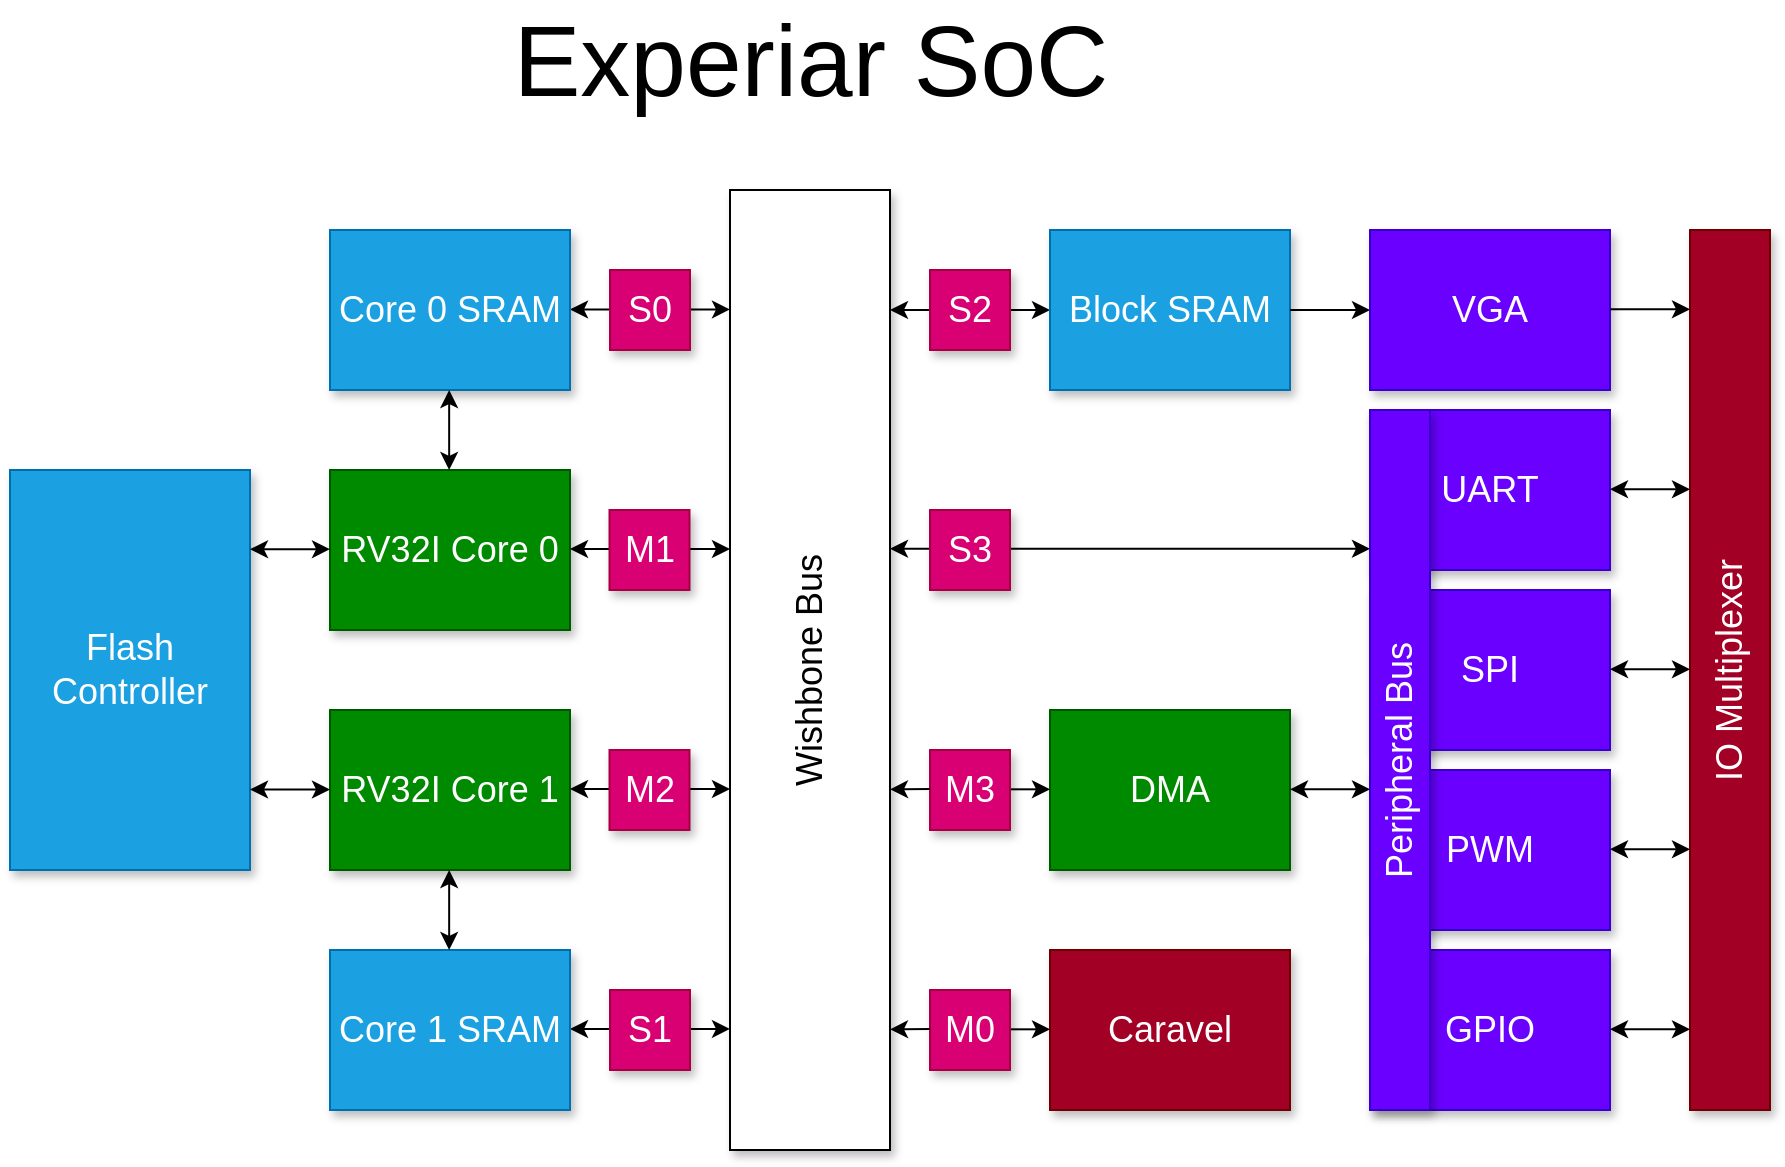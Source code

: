 <mxfile version="17.4.2" type="device" pages="4"><diagram name="Overview" id="90a13364-a465-7bf4-72fc-28e22215d7a0"><mxGraphModel dx="1102" dy="865" grid="1" gridSize="10" guides="1" tooltips="1" connect="1" arrows="1" fold="1" page="1" pageScale="1.5" pageWidth="1600" pageHeight="900" math="0" shadow="0"><root><mxCell id="0" style=";html=1;"/><mxCell id="1" style=";html=1;" parent="0"/><mxCell id="UZ_Ps5g1IbQc_ZWrnwA6-3" value="Wishbone Bus" style="whiteSpace=wrap;html=1;shadow=1;fontSize=18;horizontal=0;" parent="1" vertex="1"><mxGeometry x="600" y="220" width="80" height="480" as="geometry"/></mxCell><mxCell id="UZ_Ps5g1IbQc_ZWrnwA6-5" style="edgeStyle=elbowEdgeStyle;rounded=0;html=1;startArrow=classic;startFill=1;jettySize=auto;orthogonalLoop=1;fontSize=18;elbow=vertical;" parent="1" edge="1"><mxGeometry relative="1" as="geometry"><Array as="points"><mxPoint x="730" y="399.38"/></Array><mxPoint x="680" y="399.38" as="sourcePoint"/><mxPoint x="920" y="399.38" as="targetPoint"/></mxGeometry></mxCell><mxCell id="UZ_Ps5g1IbQc_ZWrnwA6-7" value="RV32I Core 1" style="whiteSpace=wrap;html=1;shadow=1;fontSize=18;fillColor=#008a00;fontColor=#ffffff;strokeColor=#005700;" parent="1" vertex="1"><mxGeometry x="400" y="480" width="120" height="80" as="geometry"/></mxCell><mxCell id="UZ_Ps5g1IbQc_ZWrnwA6-8" value="Caravel" style="whiteSpace=wrap;html=1;shadow=1;fontSize=18;fillColor=#a20025;fontColor=#ffffff;strokeColor=#6F0000;" parent="1" vertex="1"><mxGeometry x="760" y="600" width="120" height="80" as="geometry"/></mxCell><mxCell id="UZ_Ps5g1IbQc_ZWrnwA6-9" value="GPIO" style="whiteSpace=wrap;html=1;shadow=1;fontSize=18;fillColor=#6a00ff;fontColor=#ffffff;strokeColor=#3700CC;" parent="1" vertex="1"><mxGeometry x="920" y="600" width="120" height="80" as="geometry"/></mxCell><mxCell id="UZ_Ps5g1IbQc_ZWrnwA6-10" value="UART" style="whiteSpace=wrap;html=1;shadow=1;fontSize=18;fillColor=#6a00ff;fontColor=#ffffff;strokeColor=#3700CC;" parent="1" vertex="1"><mxGeometry x="920" y="330" width="120" height="80" as="geometry"/></mxCell><mxCell id="UZ_Ps5g1IbQc_ZWrnwA6-11" value="SPI" style="whiteSpace=wrap;html=1;shadow=1;fontSize=18;fillColor=#6a00ff;fontColor=#ffffff;strokeColor=#3700CC;" parent="1" vertex="1"><mxGeometry x="920" y="420" width="120" height="80" as="geometry"/></mxCell><mxCell id="UZ_Ps5g1IbQc_ZWrnwA6-12" value="PWM" style="whiteSpace=wrap;html=1;shadow=1;fontSize=18;fillColor=#6a00ff;fontColor=#ffffff;strokeColor=#3700CC;" parent="1" vertex="1"><mxGeometry x="920" y="510" width="120" height="80" as="geometry"/></mxCell><mxCell id="UZ_Ps5g1IbQc_ZWrnwA6-13" value="S3" style="whiteSpace=wrap;html=1;shadow=1;fontSize=18;fillColor=#d80073;fontColor=#ffffff;strokeColor=#A50040;" parent="1" vertex="1"><mxGeometry x="700" y="380" width="40" height="40" as="geometry"/></mxCell><mxCell id="UZ_Ps5g1IbQc_ZWrnwA6-20" value="RV32I Core 0" style="whiteSpace=wrap;html=1;shadow=1;fontSize=18;fillColor=#008a00;fontColor=#ffffff;strokeColor=#005700;" parent="1" vertex="1"><mxGeometry x="400" y="360" width="120" height="80" as="geometry"/></mxCell><mxCell id="UZ_Ps5g1IbQc_ZWrnwA6-24" style="edgeStyle=elbowEdgeStyle;rounded=0;html=1;startArrow=classic;startFill=1;jettySize=auto;orthogonalLoop=1;fontSize=18;elbow=vertical;" parent="1" edge="1"><mxGeometry relative="1" as="geometry"><Array as="points"><mxPoint x="730" y="280"/></Array><mxPoint x="680" y="280" as="sourcePoint"/><mxPoint x="760" y="280" as="targetPoint"/></mxGeometry></mxCell><mxCell id="UZ_Ps5g1IbQc_ZWrnwA6-25" style="edgeStyle=elbowEdgeStyle;rounded=0;html=1;startArrow=classic;startFill=1;jettySize=auto;orthogonalLoop=1;fontSize=18;elbow=vertical;" parent="1" edge="1"><mxGeometry relative="1" as="geometry"><Array as="points"><mxPoint x="570" y="639.49"/></Array><mxPoint x="520" y="639.49" as="sourcePoint"/><mxPoint x="600" y="639.49" as="targetPoint"/></mxGeometry></mxCell><mxCell id="UZ_Ps5g1IbQc_ZWrnwA6-27" style="edgeStyle=elbowEdgeStyle;rounded=0;html=1;startArrow=classic;startFill=1;jettySize=auto;orthogonalLoop=1;fontSize=18;elbow=vertical;" parent="1" edge="1"><mxGeometry relative="1" as="geometry"><Array as="points"><mxPoint x="570" y="519.5"/></Array><mxPoint x="520" y="519.5" as="sourcePoint"/><mxPoint x="600" y="519.5" as="targetPoint"/></mxGeometry></mxCell><mxCell id="UZ_Ps5g1IbQc_ZWrnwA6-17" value="M2" style="whiteSpace=wrap;html=1;shadow=1;fontSize=18;fillColor=#d80073;fontColor=#ffffff;strokeColor=#A50040;" parent="1" vertex="1"><mxGeometry x="539.75" y="500" width="40" height="40" as="geometry"/></mxCell><mxCell id="UZ_Ps5g1IbQc_ZWrnwA6-14" value="S2" style="whiteSpace=wrap;html=1;shadow=1;fontSize=18;fillColor=#d80073;fontColor=#ffffff;strokeColor=#A50040;" parent="1" vertex="1"><mxGeometry x="700" y="260" width="40" height="40" as="geometry"/></mxCell><mxCell id="UZ_Ps5g1IbQc_ZWrnwA6-15" value="S1" style="whiteSpace=wrap;html=1;shadow=1;fontSize=18;fillColor=#d80073;fontColor=#ffffff;strokeColor=#A50040;" parent="1" vertex="1"><mxGeometry x="540" y="620" width="40" height="40" as="geometry"/></mxCell><mxCell id="UZ_Ps5g1IbQc_ZWrnwA6-35" style="rounded=0;html=1;startArrow=classic;startFill=1;jettySize=auto;orthogonalLoop=1;fontSize=18;elbow=vertical;" parent="1" edge="1"><mxGeometry relative="1" as="geometry"><mxPoint x="520" y="279.74" as="sourcePoint"/><mxPoint x="600" y="279.74" as="targetPoint"/></mxGeometry></mxCell><mxCell id="UZ_Ps5g1IbQc_ZWrnwA6-36" value="S0" style="whiteSpace=wrap;html=1;shadow=1;fontSize=18;fillColor=#d80073;fontColor=#ffffff;strokeColor=#A50040;" parent="1" vertex="1"><mxGeometry x="540" y="260" width="40" height="40" as="geometry"/></mxCell><mxCell id="UZ_Ps5g1IbQc_ZWrnwA6-37" value="VGA" style="whiteSpace=wrap;html=1;shadow=1;fontSize=18;fillColor=#6a00ff;fontColor=#ffffff;strokeColor=#3700CC;" parent="1" vertex="1"><mxGeometry x="920" y="240" width="120" height="80" as="geometry"/></mxCell><mxCell id="UZ_Ps5g1IbQc_ZWrnwA6-40" value="&lt;font style=&quot;font-size: 50px&quot;&gt;Experiar SoC&lt;/font&gt;" style="text;html=1;align=center;verticalAlign=middle;resizable=0;points=[];autosize=1;strokeColor=none;fillColor=none;" parent="1" vertex="1"><mxGeometry x="485" y="140" width="310" height="30" as="geometry"/></mxCell><mxCell id="kM74UwxNNXxwJC0oGJvD-1" style="edgeStyle=elbowEdgeStyle;rounded=0;html=1;startArrow=none;startFill=1;jettySize=auto;orthogonalLoop=1;fontSize=18;elbow=vertical;" parent="1" source="UZ_Ps5g1IbQc_ZWrnwA6-18" edge="1"><mxGeometry relative="1" as="geometry"><Array as="points"><mxPoint x="730" y="639.66"/></Array><mxPoint x="680" y="639.66" as="sourcePoint"/><mxPoint x="760" y="639.66" as="targetPoint"/></mxGeometry></mxCell><mxCell id="UZ_Ps5g1IbQc_ZWrnwA6-18" value="M0" style="whiteSpace=wrap;html=1;shadow=1;fontSize=18;fillColor=#d80073;fontColor=#ffffff;strokeColor=#A50040;" parent="1" vertex="1"><mxGeometry x="700" y="620" width="40" height="40" as="geometry"/></mxCell><mxCell id="kM74UwxNNXxwJC0oGJvD-4" value="" style="edgeStyle=elbowEdgeStyle;rounded=0;html=1;startArrow=classic;startFill=1;jettySize=auto;orthogonalLoop=1;fontSize=18;elbow=vertical;endArrow=none;" parent="1" target="UZ_Ps5g1IbQc_ZWrnwA6-18" edge="1"><mxGeometry relative="1" as="geometry"><Array as="points"/><mxPoint x="680" y="639.66" as="sourcePoint"/><mxPoint x="760" y="639.66" as="targetPoint"/></mxGeometry></mxCell><mxCell id="wLEstRFWey0bqpimKgXL-4" value="Peripheral Bus" style="whiteSpace=wrap;html=1;shadow=1;fontSize=18;fillColor=#6a00ff;fontColor=#ffffff;strokeColor=#3700CC;horizontal=0;" parent="1" vertex="1"><mxGeometry x="920" y="330" width="30" height="350" as="geometry"/></mxCell><mxCell id="wLEstRFWey0bqpimKgXL-5" value="Block SRAM" style="whiteSpace=wrap;html=1;shadow=1;fontSize=18;fillColor=#1ba1e2;fontColor=#ffffff;strokeColor=#006EAF;" parent="1" vertex="1"><mxGeometry x="760" y="240" width="120" height="80" as="geometry"/></mxCell><mxCell id="wLEstRFWey0bqpimKgXL-6" value="Core 1 SRAM" style="whiteSpace=wrap;html=1;shadow=1;fontSize=18;fillColor=#1ba1e2;fontColor=#ffffff;strokeColor=#006EAF;" parent="1" vertex="1"><mxGeometry x="400" y="600" width="120" height="80" as="geometry"/></mxCell><mxCell id="wLEstRFWey0bqpimKgXL-7" value="Core 0 SRAM" style="whiteSpace=wrap;html=1;shadow=1;fontSize=18;fillColor=#1ba1e2;fontColor=#ffffff;strokeColor=#006EAF;" parent="1" vertex="1"><mxGeometry x="400" y="240" width="120" height="80" as="geometry"/></mxCell><mxCell id="wLEstRFWey0bqpimKgXL-8" style="rounded=0;html=1;startArrow=classic;startFill=1;jettySize=auto;orthogonalLoop=1;fontSize=18;elbow=vertical;endArrow=none;endFill=0;" parent="1" edge="1"><mxGeometry relative="1" as="geometry"><mxPoint x="920" y="280" as="sourcePoint"/><mxPoint x="880" y="280" as="targetPoint"/></mxGeometry></mxCell><mxCell id="wLEstRFWey0bqpimKgXL-9" value="DMA" style="whiteSpace=wrap;html=1;shadow=1;fontSize=18;fillColor=#008a00;fontColor=#ffffff;strokeColor=#005700;" parent="1" vertex="1"><mxGeometry x="760" y="480" width="120" height="80" as="geometry"/></mxCell><mxCell id="wLEstRFWey0bqpimKgXL-11" style="rounded=0;html=1;startArrow=classic;startFill=1;jettySize=auto;orthogonalLoop=1;fontSize=18;elbow=vertical;endArrow=classic;endFill=1;" parent="1" edge="1"><mxGeometry relative="1" as="geometry"><mxPoint x="920" y="519.66" as="sourcePoint"/><mxPoint x="880" y="519.66" as="targetPoint"/></mxGeometry></mxCell><mxCell id="wLEstRFWey0bqpimKgXL-12" style="edgeStyle=elbowEdgeStyle;rounded=0;html=1;startArrow=none;startFill=1;jettySize=auto;orthogonalLoop=1;fontSize=18;elbow=vertical;" parent="1" source="wLEstRFWey0bqpimKgXL-13" edge="1"><mxGeometry relative="1" as="geometry"><Array as="points"><mxPoint x="730" y="519.66"/></Array><mxPoint x="680" y="519.66" as="sourcePoint"/><mxPoint x="760" y="519.66" as="targetPoint"/></mxGeometry></mxCell><mxCell id="wLEstRFWey0bqpimKgXL-13" value="M3" style="whiteSpace=wrap;html=1;shadow=1;fontSize=18;fillColor=#d80073;fontColor=#ffffff;strokeColor=#A50040;" parent="1" vertex="1"><mxGeometry x="700" y="500" width="40" height="40" as="geometry"/></mxCell><mxCell id="wLEstRFWey0bqpimKgXL-14" value="" style="edgeStyle=elbowEdgeStyle;rounded=0;html=1;startArrow=classic;startFill=1;jettySize=auto;orthogonalLoop=1;fontSize=18;elbow=vertical;endArrow=none;" parent="1" target="wLEstRFWey0bqpimKgXL-13" edge="1"><mxGeometry relative="1" as="geometry"><Array as="points"/><mxPoint x="680" y="519.66" as="sourcePoint"/><mxPoint x="760" y="519.66" as="targetPoint"/></mxGeometry></mxCell><mxCell id="wLEstRFWey0bqpimKgXL-16" style="edgeStyle=elbowEdgeStyle;rounded=0;html=1;startArrow=classic;startFill=1;jettySize=auto;orthogonalLoop=1;fontSize=18;elbow=vertical;" parent="1" edge="1"><mxGeometry relative="1" as="geometry"><Array as="points"><mxPoint x="570" y="399.5"/></Array><mxPoint x="520" y="399.5" as="sourcePoint"/><mxPoint x="600" y="399.5" as="targetPoint"/></mxGeometry></mxCell><mxCell id="wLEstRFWey0bqpimKgXL-17" value="M1" style="whiteSpace=wrap;html=1;shadow=1;fontSize=18;fillColor=#d80073;fontColor=#ffffff;strokeColor=#A50040;" parent="1" vertex="1"><mxGeometry x="539.75" y="380" width="40" height="40" as="geometry"/></mxCell><mxCell id="wLEstRFWey0bqpimKgXL-18" style="rounded=0;html=1;startArrow=classic;startFill=1;jettySize=auto;orthogonalLoop=1;fontSize=18;elbow=vertical;" parent="1" edge="1"><mxGeometry relative="1" as="geometry"><mxPoint x="459.58" y="320" as="sourcePoint"/><mxPoint x="459.58" y="360" as="targetPoint"/></mxGeometry></mxCell><mxCell id="wLEstRFWey0bqpimKgXL-19" style="rounded=0;html=1;startArrow=classic;startFill=1;jettySize=auto;orthogonalLoop=1;fontSize=18;elbow=vertical;" parent="1" edge="1"><mxGeometry relative="1" as="geometry"><mxPoint x="459.58" y="560" as="sourcePoint"/><mxPoint x="459.58" y="600" as="targetPoint"/></mxGeometry></mxCell><mxCell id="wLEstRFWey0bqpimKgXL-21" value="IO Multiplexer" style="whiteSpace=wrap;html=1;shadow=1;fontSize=18;fillColor=#a20025;fontColor=#ffffff;strokeColor=#6F0000;horizontal=0;" parent="1" vertex="1"><mxGeometry x="1080" y="240" width="40" height="440" as="geometry"/></mxCell><mxCell id="wLEstRFWey0bqpimKgXL-22" style="rounded=0;html=1;startArrow=classic;startFill=1;jettySize=auto;orthogonalLoop=1;fontSize=18;elbow=vertical;endArrow=none;endFill=0;" parent="1" edge="1"><mxGeometry relative="1" as="geometry"><mxPoint x="1080.0" y="279.62" as="sourcePoint"/><mxPoint x="1040.0" y="279.62" as="targetPoint"/></mxGeometry></mxCell><mxCell id="wLEstRFWey0bqpimKgXL-23" style="rounded=0;html=1;startArrow=classic;startFill=1;jettySize=auto;orthogonalLoop=1;fontSize=18;elbow=vertical;" parent="1" edge="1"><mxGeometry relative="1" as="geometry"><mxPoint x="1080" y="369.62" as="sourcePoint"/><mxPoint x="1040" y="369.62" as="targetPoint"/></mxGeometry></mxCell><mxCell id="wLEstRFWey0bqpimKgXL-24" style="rounded=0;html=1;startArrow=classic;startFill=1;jettySize=auto;orthogonalLoop=1;fontSize=18;elbow=vertical;" parent="1" edge="1"><mxGeometry relative="1" as="geometry"><mxPoint x="1080" y="459.62" as="sourcePoint"/><mxPoint x="1040" y="459.62" as="targetPoint"/></mxGeometry></mxCell><mxCell id="wLEstRFWey0bqpimKgXL-25" style="rounded=0;html=1;startArrow=classic;startFill=1;jettySize=auto;orthogonalLoop=1;fontSize=18;elbow=vertical;endArrow=classic;endFill=1;" parent="1" edge="1"><mxGeometry relative="1" as="geometry"><mxPoint x="1080" y="549.62" as="sourcePoint"/><mxPoint x="1040" y="549.62" as="targetPoint"/></mxGeometry></mxCell><mxCell id="wLEstRFWey0bqpimKgXL-26" style="rounded=0;html=1;startArrow=classic;startFill=1;jettySize=auto;orthogonalLoop=1;fontSize=18;elbow=vertical;" parent="1" edge="1"><mxGeometry relative="1" as="geometry"><mxPoint x="1080" y="639.62" as="sourcePoint"/><mxPoint x="1040" y="639.62" as="targetPoint"/></mxGeometry></mxCell><mxCell id="wLEstRFWey0bqpimKgXL-27" value="Flash Controller" style="whiteSpace=wrap;html=1;shadow=1;fontSize=18;fillColor=#1ba1e2;fontColor=#ffffff;strokeColor=#006EAF;" parent="1" vertex="1"><mxGeometry x="240" y="360" width="120" height="200" as="geometry"/></mxCell><mxCell id="wLEstRFWey0bqpimKgXL-28" style="rounded=0;html=1;startArrow=classic;startFill=1;jettySize=auto;orthogonalLoop=1;fontSize=18;elbow=vertical;endArrow=classic;endFill=1;" parent="1" edge="1"><mxGeometry relative="1" as="geometry"><mxPoint x="400" y="399.57" as="sourcePoint"/><mxPoint x="360" y="399.57" as="targetPoint"/></mxGeometry></mxCell><mxCell id="wLEstRFWey0bqpimKgXL-30" style="rounded=0;html=1;startArrow=classic;startFill=1;jettySize=auto;orthogonalLoop=1;fontSize=18;elbow=vertical;endArrow=classic;endFill=1;" parent="1" edge="1"><mxGeometry relative="1" as="geometry"><mxPoint x="400" y="519.75" as="sourcePoint"/><mxPoint x="360" y="519.75" as="targetPoint"/></mxGeometry></mxCell></root></mxGraphModel></diagram><diagram id="qJxdixML3OBETsP93wJF" name="WB Peripheral Slave"><mxGraphModel dx="1422" dy="865" grid="1" gridSize="10" guides="1" tooltips="1" connect="1" arrows="1" fold="1" page="1" pageScale="1" pageWidth="1600" pageHeight="900" math="0" shadow="0"><root><mxCell id="0"/><mxCell id="1" parent="0"/><mxCell id="SXFsbKK0gId0L47R_KKZ-4" value="Control" style="whiteSpace=wrap;html=1;shadow=1;fontSize=18;spacingBottom=0;verticalAlign=middle;horizontal=0;" vertex="1" parent="1"><mxGeometry x="600" y="160" width="40" height="560" as="geometry"/></mxCell><mxCell id="DW0ePQqmon-jua_sH2RG-1" value="Wishbone Bus" style="whiteSpace=wrap;html=1;shadow=1;fontSize=18;horizontal=0;" vertex="1" parent="1"><mxGeometry x="280" y="160" width="80" height="560" as="geometry"/></mxCell><mxCell id="WBEULo0whtDj3Zxm4Zmf-1" value="WB Peripheral Interface" style="whiteSpace=wrap;html=1;shadow=1;fontSize=18;fillColor=#d80073;fontColor=#ffffff;strokeColor=#A50040;" vertex="1" parent="1"><mxGeometry x="400" y="320" width="120" height="80" as="geometry"/></mxCell><mxCell id="O6xyzAxBYJCqONIUnVJs-1" value="Peripheral 0" style="whiteSpace=wrap;html=1;shadow=1;fontSize=18;fillColor=#6a00ff;fontColor=#ffffff;strokeColor=#3700CC;" vertex="1" parent="1"><mxGeometry x="840" y="200" width="120" height="80" as="geometry"/></mxCell><mxCell id="O6xyzAxBYJCqONIUnVJs-2" value="Data" style="whiteSpace=wrap;html=1;shadow=1;fontSize=18;spacingBottom=0;verticalAlign=middle;horizontal=0;spacingLeft=0;" vertex="1" parent="1"><mxGeometry x="760" y="160" width="40" height="560" as="geometry"/></mxCell><mxCell id="O6xyzAxBYJCqONIUnVJs-3" value="Peripheral 1" style="whiteSpace=wrap;html=1;shadow=1;fontSize=18;fillColor=#6a00ff;fontColor=#ffffff;strokeColor=#3700CC;" vertex="1" parent="1"><mxGeometry x="840" y="320" width="120" height="80" as="geometry"/></mxCell><mxCell id="O6xyzAxBYJCqONIUnVJs-4" value="Peripheral 2" style="whiteSpace=wrap;html=1;shadow=1;fontSize=18;fillColor=#6a00ff;fontColor=#ffffff;strokeColor=#3700CC;" vertex="1" parent="1"><mxGeometry x="840" y="440" width="120" height="80" as="geometry"/></mxCell><mxCell id="O6xyzAxBYJCqONIUnVJs-5" value="Peripheral 3" style="whiteSpace=wrap;html=1;shadow=1;fontSize=18;fillColor=#6a00ff;fontColor=#ffffff;strokeColor=#3700CC;" vertex="1" parent="1"><mxGeometry x="840" y="560" width="120" height="80" as="geometry"/></mxCell><mxCell id="7KxpkSQYapzPD5ly7Ti8-1" style="rounded=0;html=1;startArrow=none;startFill=0;jettySize=auto;orthogonalLoop=1;fontSize=18;elbow=vertical;" edge="1" parent="1"><mxGeometry relative="1" as="geometry"><mxPoint x="720" y="230" as="sourcePoint"/><mxPoint x="840" y="230" as="targetPoint"/></mxGeometry></mxCell><mxCell id="7KxpkSQYapzPD5ly7Ti8-2" style="rounded=0;html=1;startArrow=classic;startFill=1;jettySize=auto;orthogonalLoop=1;fontSize=18;elbow=vertical;" edge="1" parent="1"><mxGeometry relative="1" as="geometry"><mxPoint x="800" y="239.5" as="sourcePoint"/><mxPoint x="840" y="239.5" as="targetPoint"/></mxGeometry></mxCell><mxCell id="O6xyzAxBYJCqONIUnVJs-6" value="Address" style="whiteSpace=wrap;html=1;shadow=1;fontSize=18;spacingBottom=0;verticalAlign=middle;horizontal=0;" vertex="1" parent="1"><mxGeometry x="680" y="160" width="40" height="560" as="geometry"/></mxCell><mxCell id="7KxpkSQYapzPD5ly7Ti8-3" style="rounded=0;html=1;startArrow=none;startFill=0;jettySize=auto;orthogonalLoop=1;fontSize=18;elbow=vertical;" edge="1" parent="1"><mxGeometry relative="1" as="geometry"><mxPoint x="720" y="350" as="sourcePoint"/><mxPoint x="840" y="350" as="targetPoint"/></mxGeometry></mxCell><mxCell id="7KxpkSQYapzPD5ly7Ti8-5" style="rounded=0;html=1;startArrow=none;startFill=0;jettySize=auto;orthogonalLoop=1;fontSize=18;elbow=vertical;" edge="1" parent="1"><mxGeometry relative="1" as="geometry"><mxPoint x="720" y="470" as="sourcePoint"/><mxPoint x="840" y="470" as="targetPoint"/></mxGeometry></mxCell><mxCell id="7KxpkSQYapzPD5ly7Ti8-7" style="rounded=0;html=1;startArrow=none;startFill=0;jettySize=auto;orthogonalLoop=1;fontSize=18;elbow=vertical;" edge="1" parent="1"><mxGeometry relative="1" as="geometry"><mxPoint x="720" y="590" as="sourcePoint"/><mxPoint x="840" y="590" as="targetPoint"/></mxGeometry></mxCell><mxCell id="7KxpkSQYapzPD5ly7Ti8-9" style="rounded=0;html=1;startArrow=classic;startFill=1;jettySize=auto;orthogonalLoop=1;fontSize=18;elbow=vertical;" edge="1" parent="1"><mxGeometry relative="1" as="geometry"><mxPoint x="800" y="359.5" as="sourcePoint"/><mxPoint x="840" y="359.5" as="targetPoint"/></mxGeometry></mxCell><mxCell id="7KxpkSQYapzPD5ly7Ti8-10" style="rounded=0;html=1;startArrow=classic;startFill=1;jettySize=auto;orthogonalLoop=1;fontSize=18;elbow=vertical;" edge="1" parent="1"><mxGeometry relative="1" as="geometry"><mxPoint x="800" y="479.5" as="sourcePoint"/><mxPoint x="840" y="479.5" as="targetPoint"/></mxGeometry></mxCell><mxCell id="7KxpkSQYapzPD5ly7Ti8-11" style="rounded=0;html=1;startArrow=classic;startFill=1;jettySize=auto;orthogonalLoop=1;fontSize=18;elbow=vertical;" edge="1" parent="1"><mxGeometry relative="1" as="geometry"><mxPoint x="800" y="599.5" as="sourcePoint"/><mxPoint x="840" y="599.5" as="targetPoint"/></mxGeometry></mxCell><mxCell id="XUjatEP_WCw-sF20mto2-2" style="rounded=0;html=1;startArrow=classic;startFill=1;jettySize=auto;orthogonalLoop=1;fontSize=18;elbow=vertical;" edge="1" parent="1"><mxGeometry relative="1" as="geometry"><mxPoint x="520" y="359.92" as="sourcePoint"/><mxPoint x="760" y="359.92" as="targetPoint"/></mxGeometry></mxCell><mxCell id="3cnz6B1Ul7J5OH6-t-7P-10" value="32 bit data" style="edgeLabel;html=1;align=center;verticalAlign=middle;resizable=0;points=[];fontSize=11;" vertex="1" connectable="0" parent="XUjatEP_WCw-sF20mto2-2"><mxGeometry x="-0.706" y="1" relative="1" as="geometry"><mxPoint x="5" y="1" as="offset"/></mxGeometry></mxCell><mxCell id="XUjatEP_WCw-sF20mto2-3" style="rounded=0;html=1;startArrow=classic;startFill=1;jettySize=auto;orthogonalLoop=1;fontSize=18;elbow=vertical;" edge="1" parent="1"><mxGeometry relative="1" as="geometry"><mxPoint x="360" y="359.5" as="sourcePoint"/><mxPoint x="400" y="359.5" as="targetPoint"/></mxGeometry></mxCell><mxCell id="sowOLdDsDXx4t-g9BsWQ-2" style="rounded=0;html=1;startArrow=none;startFill=0;jettySize=auto;orthogonalLoop=1;fontSize=18;elbow=vertical;" edge="1" parent="1"><mxGeometry relative="1" as="geometry"><mxPoint x="459.5" y="280" as="sourcePoint"/><mxPoint x="459.5" y="320" as="targetPoint"/></mxGeometry></mxCell><mxCell id="3cnz6B1Ul7J5OH6-t-7P-13" value="&lt;span style=&quot;color: rgb(255 , 255 , 255)&quot;&gt;&lt;font style=&quot;font-size: 11px&quot;&gt;4 bit Slave ID&lt;/font&gt;&lt;/span&gt;" style="edgeLabel;html=1;align=center;verticalAlign=middle;resizable=0;points=[];fontSize=11;" vertex="1" connectable="0" parent="sowOLdDsDXx4t-g9BsWQ-2"><mxGeometry x="-0.478" y="-1" relative="1" as="geometry"><mxPoint x="2" y="-10" as="offset"/></mxGeometry></mxCell><mxCell id="SXFsbKK0gId0L47R_KKZ-3" style="rounded=0;html=1;startArrow=none;startFill=0;jettySize=auto;orthogonalLoop=1;fontSize=18;elbow=vertical;" edge="1" parent="1"><mxGeometry relative="1" as="geometry"><mxPoint x="520" y="340" as="sourcePoint"/><mxPoint x="680" y="340" as="targetPoint"/></mxGeometry></mxCell><mxCell id="3cnz6B1Ul7J5OH6-t-7P-11" value="24 bit address" style="edgeLabel;html=1;align=center;verticalAlign=middle;resizable=0;points=[];fontSize=11;" vertex="1" connectable="0" parent="SXFsbKK0gId0L47R_KKZ-3"><mxGeometry x="-0.408" relative="1" as="geometry"><mxPoint x="-7" as="offset"/></mxGeometry></mxCell><mxCell id="SXFsbKK0gId0L47R_KKZ-12" style="rounded=0;html=1;startArrow=none;startFill=0;jettySize=auto;orthogonalLoop=1;fontSize=18;elbow=vertical;" edge="1" parent="1"><mxGeometry relative="1" as="geometry"><mxPoint x="640" y="610" as="sourcePoint"/><mxPoint x="840" y="610" as="targetPoint"/></mxGeometry></mxCell><mxCell id="SXFsbKK0gId0L47R_KKZ-13" value="RW" style="edgeLabel;html=1;align=center;verticalAlign=middle;resizable=0;points=[];" vertex="1" connectable="0" parent="SXFsbKK0gId0L47R_KKZ-12"><mxGeometry x="-0.24" y="1" relative="1" as="geometry"><mxPoint x="24" as="offset"/></mxGeometry></mxCell><mxCell id="SXFsbKK0gId0L47R_KKZ-14" style="rounded=0;html=1;startArrow=none;startFill=0;jettySize=auto;orthogonalLoop=1;fontSize=18;elbow=vertical;" edge="1" parent="1"><mxGeometry relative="1" as="geometry"><mxPoint x="840" y="620" as="sourcePoint"/><mxPoint x="640" y="620" as="targetPoint"/></mxGeometry></mxCell><mxCell id="SXFsbKK0gId0L47R_KKZ-15" value="Busy" style="edgeLabel;html=1;align=center;verticalAlign=middle;resizable=0;points=[];" vertex="1" connectable="0" parent="SXFsbKK0gId0L47R_KKZ-14"><mxGeometry x="-0.24" y="1" relative="1" as="geometry"><mxPoint x="-24" y="-1" as="offset"/></mxGeometry></mxCell><mxCell id="SXFsbKK0gId0L47R_KKZ-16" style="rounded=0;html=1;startArrow=none;startFill=0;jettySize=auto;orthogonalLoop=1;fontSize=18;elbow=vertical;" edge="1" parent="1"><mxGeometry relative="1" as="geometry"><mxPoint x="640" y="490" as="sourcePoint"/><mxPoint x="840" y="490" as="targetPoint"/></mxGeometry></mxCell><mxCell id="SXFsbKK0gId0L47R_KKZ-17" value="RW" style="edgeLabel;html=1;align=center;verticalAlign=middle;resizable=0;points=[];" vertex="1" connectable="0" parent="SXFsbKK0gId0L47R_KKZ-16"><mxGeometry x="-0.24" y="1" relative="1" as="geometry"><mxPoint x="24" as="offset"/></mxGeometry></mxCell><mxCell id="SXFsbKK0gId0L47R_KKZ-18" style="rounded=0;html=1;startArrow=none;startFill=0;jettySize=auto;orthogonalLoop=1;fontSize=18;elbow=vertical;" edge="1" parent="1"><mxGeometry relative="1" as="geometry"><mxPoint x="840" y="500" as="sourcePoint"/><mxPoint x="640" y="500" as="targetPoint"/></mxGeometry></mxCell><mxCell id="SXFsbKK0gId0L47R_KKZ-19" value="Busy" style="edgeLabel;html=1;align=center;verticalAlign=middle;resizable=0;points=[];" vertex="1" connectable="0" parent="SXFsbKK0gId0L47R_KKZ-18"><mxGeometry x="-0.24" y="1" relative="1" as="geometry"><mxPoint x="-24" y="-1" as="offset"/></mxGeometry></mxCell><mxCell id="SXFsbKK0gId0L47R_KKZ-20" style="rounded=0;html=1;startArrow=none;startFill=0;jettySize=auto;orthogonalLoop=1;fontSize=18;elbow=vertical;" edge="1" parent="1"><mxGeometry relative="1" as="geometry"><mxPoint x="640" y="370" as="sourcePoint"/><mxPoint x="840" y="370" as="targetPoint"/></mxGeometry></mxCell><mxCell id="SXFsbKK0gId0L47R_KKZ-21" value="RW" style="edgeLabel;html=1;align=center;verticalAlign=middle;resizable=0;points=[];" vertex="1" connectable="0" parent="SXFsbKK0gId0L47R_KKZ-20"><mxGeometry x="-0.24" y="1" relative="1" as="geometry"><mxPoint x="24" as="offset"/></mxGeometry></mxCell><mxCell id="SXFsbKK0gId0L47R_KKZ-22" style="rounded=0;html=1;startArrow=none;startFill=0;jettySize=auto;orthogonalLoop=1;fontSize=18;elbow=vertical;" edge="1" parent="1"><mxGeometry relative="1" as="geometry"><mxPoint x="840" y="381" as="sourcePoint"/><mxPoint x="640" y="381" as="targetPoint"/></mxGeometry></mxCell><mxCell id="SXFsbKK0gId0L47R_KKZ-23" value="Busy" style="edgeLabel;html=1;align=center;verticalAlign=middle;resizable=0;points=[];" vertex="1" connectable="0" parent="SXFsbKK0gId0L47R_KKZ-22"><mxGeometry x="-0.24" y="1" relative="1" as="geometry"><mxPoint x="-24" y="-1" as="offset"/></mxGeometry></mxCell><mxCell id="SXFsbKK0gId0L47R_KKZ-24" style="rounded=0;html=1;startArrow=none;startFill=0;jettySize=auto;orthogonalLoop=1;fontSize=18;elbow=vertical;" edge="1" parent="1"><mxGeometry relative="1" as="geometry"><mxPoint x="640" y="250" as="sourcePoint"/><mxPoint x="840" y="250" as="targetPoint"/></mxGeometry></mxCell><mxCell id="SXFsbKK0gId0L47R_KKZ-25" value="RW" style="edgeLabel;html=1;align=center;verticalAlign=middle;resizable=0;points=[];" vertex="1" connectable="0" parent="SXFsbKK0gId0L47R_KKZ-24"><mxGeometry x="-0.24" y="1" relative="1" as="geometry"><mxPoint x="24" as="offset"/></mxGeometry></mxCell><mxCell id="SXFsbKK0gId0L47R_KKZ-26" style="rounded=0;html=1;startArrow=none;startFill=0;jettySize=auto;orthogonalLoop=1;fontSize=18;elbow=vertical;" edge="1" parent="1"><mxGeometry relative="1" as="geometry"><mxPoint x="840" y="260" as="sourcePoint"/><mxPoint x="640" y="260" as="targetPoint"/></mxGeometry></mxCell><mxCell id="SXFsbKK0gId0L47R_KKZ-27" value="Busy" style="edgeLabel;html=1;align=center;verticalAlign=middle;resizable=0;points=[];" vertex="1" connectable="0" parent="SXFsbKK0gId0L47R_KKZ-26"><mxGeometry x="-0.24" y="1" relative="1" as="geometry"><mxPoint x="-24" y="-1" as="offset"/></mxGeometry></mxCell><mxCell id="SXFsbKK0gId0L47R_KKZ-28" style="rounded=0;html=1;startArrow=none;startFill=0;jettySize=auto;orthogonalLoop=1;fontSize=18;elbow=vertical;" edge="1" parent="1"><mxGeometry relative="1" as="geometry"><mxPoint x="520" y="380" as="sourcePoint"/><mxPoint x="600" y="380" as="targetPoint"/></mxGeometry></mxCell><mxCell id="SXFsbKK0gId0L47R_KKZ-29" value="RW" style="edgeLabel;html=1;align=center;verticalAlign=middle;resizable=0;points=[];" vertex="1" connectable="0" parent="SXFsbKK0gId0L47R_KKZ-28"><mxGeometry x="-0.24" y="1" relative="1" as="geometry"><mxPoint x="10" as="offset"/></mxGeometry></mxCell><mxCell id="SXFsbKK0gId0L47R_KKZ-30" style="rounded=0;html=1;startArrow=none;startFill=0;jettySize=auto;orthogonalLoop=1;fontSize=18;elbow=vertical;" edge="1" parent="1"><mxGeometry relative="1" as="geometry"><mxPoint x="600" y="389.92" as="sourcePoint"/><mxPoint x="520" y="389.92" as="targetPoint"/></mxGeometry></mxCell><mxCell id="SXFsbKK0gId0L47R_KKZ-31" value="Busy" style="edgeLabel;html=1;align=center;verticalAlign=middle;resizable=0;points=[];" vertex="1" connectable="0" parent="SXFsbKK0gId0L47R_KKZ-30"><mxGeometry x="-0.24" y="1" relative="1" as="geometry"><mxPoint x="-10" y="-1" as="offset"/></mxGeometry></mxCell><mxCell id="SXFsbKK0gId0L47R_KKZ-32" value="&lt;font style=&quot;font-size: 35px;&quot;&gt;. . .&lt;/font&gt;" style="text;html=1;align=center;verticalAlign=middle;resizable=0;points=[];autosize=1;strokeColor=none;fillColor=none;fontSize=35;rotation=90;" vertex="1" parent="1"><mxGeometry x="881" y="654" width="60" height="50" as="geometry"/></mxCell><mxCell id="3cnz6B1Ul7J5OH6-t-7P-2" style="rounded=0;html=1;startArrow=classic;startFill=1;jettySize=auto;orthogonalLoop=1;fontSize=18;elbow=vertical;endArrow=none;endFill=0;" edge="1" parent="1"><mxGeometry relative="1" as="geometry"><mxPoint x="960" y="239.94" as="sourcePoint"/><mxPoint x="1000" y="239.94" as="targetPoint"/></mxGeometry></mxCell><mxCell id="3cnz6B1Ul7J5OH6-t-7P-14" value="8 bit peripheral ID" style="edgeLabel;html=1;align=center;verticalAlign=middle;resizable=0;points=[];fontSize=11;" vertex="1" connectable="0" parent="3cnz6B1Ul7J5OH6-t-7P-2"><mxGeometry x="0.25" y="1" relative="1" as="geometry"><mxPoint x="55" y="1" as="offset"/></mxGeometry></mxCell><mxCell id="3cnz6B1Ul7J5OH6-t-7P-15" style="rounded=0;html=1;startArrow=classic;startFill=1;jettySize=auto;orthogonalLoop=1;fontSize=18;elbow=vertical;endArrow=none;endFill=0;" edge="1" parent="1"><mxGeometry relative="1" as="geometry"><mxPoint x="960" y="359.86" as="sourcePoint"/><mxPoint x="1000" y="359.86" as="targetPoint"/></mxGeometry></mxCell><mxCell id="3cnz6B1Ul7J5OH6-t-7P-16" value="8 bit peripheral ID" style="edgeLabel;html=1;align=center;verticalAlign=middle;resizable=0;points=[];fontSize=11;" vertex="1" connectable="0" parent="3cnz6B1Ul7J5OH6-t-7P-15"><mxGeometry x="0.25" y="1" relative="1" as="geometry"><mxPoint x="55" y="1" as="offset"/></mxGeometry></mxCell><mxCell id="3cnz6B1Ul7J5OH6-t-7P-17" style="rounded=0;html=1;startArrow=classic;startFill=1;jettySize=auto;orthogonalLoop=1;fontSize=18;elbow=vertical;endArrow=none;endFill=0;" edge="1" parent="1"><mxGeometry relative="1" as="geometry"><mxPoint x="960" y="479.66" as="sourcePoint"/><mxPoint x="1000" y="479.66" as="targetPoint"/></mxGeometry></mxCell><mxCell id="3cnz6B1Ul7J5OH6-t-7P-18" value="8 bit peripheral ID" style="edgeLabel;html=1;align=center;verticalAlign=middle;resizable=0;points=[];fontSize=11;" vertex="1" connectable="0" parent="3cnz6B1Ul7J5OH6-t-7P-17"><mxGeometry x="0.25" y="1" relative="1" as="geometry"><mxPoint x="55" y="1" as="offset"/></mxGeometry></mxCell><mxCell id="3cnz6B1Ul7J5OH6-t-7P-19" style="rounded=0;html=1;startArrow=classic;startFill=1;jettySize=auto;orthogonalLoop=1;fontSize=18;elbow=vertical;endArrow=none;endFill=0;" edge="1" parent="1"><mxGeometry relative="1" as="geometry"><mxPoint x="960" y="599.94" as="sourcePoint"/><mxPoint x="1000" y="599.94" as="targetPoint"/></mxGeometry></mxCell><mxCell id="3cnz6B1Ul7J5OH6-t-7P-20" value="8 bit peripheral ID" style="edgeLabel;html=1;align=center;verticalAlign=middle;resizable=0;points=[];fontSize=11;" vertex="1" connectable="0" parent="3cnz6B1Ul7J5OH6-t-7P-19"><mxGeometry x="0.25" y="1" relative="1" as="geometry"><mxPoint x="55" y="1" as="offset"/></mxGeometry></mxCell><mxCell id="llaWGz24Y2PjFsj7t_Yt-1" value="&lt;font style=&quot;font-size: 50px&quot;&gt;WB Peripheral Slave&lt;/font&gt;" style="text;html=1;align=center;verticalAlign=middle;resizable=0;points=[];autosize=1;strokeColor=none;fillColor=none;" vertex="1" parent="1"><mxGeometry x="400" y="100" width="480" height="30" as="geometry"/></mxCell></root></mxGraphModel></diagram><diagram id="HBfxJZdl8SJl9a_z8i6Y" name="Peripheral"><mxGraphModel dx="1102" dy="865" grid="1" gridSize="10" guides="1" tooltips="1" connect="1" arrows="1" fold="1" page="1" pageScale="1" pageWidth="1600" pageHeight="900" math="0" shadow="0"><root><mxCell id="0"/><mxCell id="1" parent="0"/><mxCell id="LOTEpXWltZuIC_w2B9Z--1" value="Local Address" style="whiteSpace=wrap;html=1;shadow=1;fontSize=18;spacingBottom=0;verticalAlign=middle;horizontal=0;spacingRight=50;spacingLeft=-50;" parent="1" vertex="1"><mxGeometry x="680" y="160" width="40" height="560" as="geometry"/></mxCell><mxCell id="U2Ms_cNOG84_Jv3uA31q-41" value="Local Control" style="whiteSpace=wrap;html=1;shadow=1;fontSize=18;spacingBottom=0;verticalAlign=middle;horizontal=0;spacingLeft=-50;spacingRight=50;" parent="1" vertex="1"><mxGeometry x="600" y="160" width="40" height="560" as="geometry"/></mxCell><mxCell id="U2Ms_cNOG84_Jv3uA31q-43" value="Local Data" style="whiteSpace=wrap;html=1;shadow=1;fontSize=18;spacingBottom=0;verticalAlign=middle;horizontal=0;spacingLeft=-50;spacingRight=50;" parent="1" vertex="1"><mxGeometry x="760" y="160" width="40" height="560" as="geometry"/></mxCell><mxCell id="U2Ms_cNOG84_Jv3uA31q-53" style="rounded=0;html=1;startArrow=classic;startFill=1;jettySize=auto;orthogonalLoop=1;fontSize=18;elbow=vertical;" parent="1" edge="1"><mxGeometry relative="1" as="geometry"><mxPoint x="800.0" y="399.5" as="sourcePoint"/><mxPoint x="840.0" y="399.5" as="targetPoint"/></mxGeometry></mxCell><mxCell id="U2Ms_cNOG84_Jv3uA31q-64" style="rounded=0;html=1;startArrow=none;startFill=0;jettySize=auto;orthogonalLoop=1;fontSize=18;elbow=vertical;" parent="1" edge="1"><mxGeometry relative="1" as="geometry"><mxPoint x="640" y="410" as="sourcePoint"/><mxPoint x="840.0" y="410" as="targetPoint"/></mxGeometry></mxCell><mxCell id="U2Ms_cNOG84_Jv3uA31q-65" value="RW" style="edgeLabel;html=1;align=center;verticalAlign=middle;resizable=0;points=[];" parent="U2Ms_cNOG84_Jv3uA31q-64" vertex="1" connectable="0"><mxGeometry x="-0.24" y="1" relative="1" as="geometry"><mxPoint x="24" as="offset"/></mxGeometry></mxCell><mxCell id="U2Ms_cNOG84_Jv3uA31q-66" style="rounded=0;html=1;startArrow=none;startFill=0;jettySize=auto;orthogonalLoop=1;fontSize=18;elbow=vertical;" parent="1" edge="1"><mxGeometry relative="1" as="geometry"><mxPoint x="840.0" y="420.0" as="sourcePoint"/><mxPoint x="640" y="420.0" as="targetPoint"/></mxGeometry></mxCell><mxCell id="U2Ms_cNOG84_Jv3uA31q-67" value="Busy" style="edgeLabel;html=1;align=center;verticalAlign=middle;resizable=0;points=[];" parent="U2Ms_cNOG84_Jv3uA31q-66" vertex="1" connectable="0"><mxGeometry x="-0.24" y="1" relative="1" as="geometry"><mxPoint x="-24" y="-1" as="offset"/></mxGeometry></mxCell><mxCell id="U2Ms_cNOG84_Jv3uA31q-73" style="rounded=0;html=1;startArrow=classic;startFill=1;jettySize=auto;orthogonalLoop=1;fontSize=18;elbow=vertical;endArrow=none;endFill=0;" parent="1" edge="1"><mxGeometry relative="1" as="geometry"><mxPoint x="459.71" y="200" as="sourcePoint"/><mxPoint x="459.71" y="160" as="targetPoint"/></mxGeometry></mxCell><mxCell id="U2Ms_cNOG84_Jv3uA31q-74" value="8 bit peripheral ID" style="edgeLabel;html=1;align=center;verticalAlign=middle;resizable=0;points=[];fontSize=11;" parent="U2Ms_cNOG84_Jv3uA31q-73" vertex="1" connectable="0"><mxGeometry x="0.25" y="1" relative="1" as="geometry"><mxPoint x="1" y="-15" as="offset"/></mxGeometry></mxCell><mxCell id="U2Ms_cNOG84_Jv3uA31q-81" value="Peripheral Select" style="whiteSpace=wrap;html=1;shadow=1;fontSize=18;fillColor=#d80073;fontColor=#ffffff;strokeColor=#A50040;" parent="1" vertex="1"><mxGeometry x="400" y="200" width="120" height="40" as="geometry"/></mxCell><mxCell id="CXyaU9DIIBPERpLAI1i5-1" style="rounded=0;html=1;startArrow=none;startFill=0;jettySize=auto;orthogonalLoop=1;fontSize=18;elbow=vertical;" parent="1" edge="1"><mxGeometry relative="1" as="geometry"><mxPoint x="520" y="219.76" as="sourcePoint"/><mxPoint x="680" y="219.76" as="targetPoint"/></mxGeometry></mxCell><mxCell id="CXyaU9DIIBPERpLAI1i5-2" value="16 bit address" style="edgeLabel;html=1;align=center;verticalAlign=middle;resizable=0;points=[];fontSize=11;" parent="CXyaU9DIIBPERpLAI1i5-1" vertex="1" connectable="0"><mxGeometry x="-0.408" relative="1" as="geometry"><mxPoint x="-7" as="offset"/></mxGeometry></mxCell><mxCell id="QMsCH0y-Yj6DbJunBPqu-1" value="Device 0 (Config)" style="whiteSpace=wrap;html=1;shadow=1;fontSize=18;fillColor=#6a00ff;fontColor=#ffffff;strokeColor=#3700CC;" parent="1" vertex="1"><mxGeometry x="840" y="180" width="120" height="120" as="geometry"/></mxCell><mxCell id="QMsCH0y-Yj6DbJunBPqu-2" style="rounded=0;html=1;startArrow=classic;startFill=1;jettySize=auto;orthogonalLoop=1;fontSize=18;elbow=vertical;endArrow=none;endFill=0;" parent="1" edge="1"><mxGeometry relative="1" as="geometry"><mxPoint x="960.0" y="239.94" as="sourcePoint"/><mxPoint x="1000.0" y="239.94" as="targetPoint"/></mxGeometry></mxCell><mxCell id="QMsCH0y-Yj6DbJunBPqu-3" value="4 bit device ID" style="edgeLabel;html=1;align=center;verticalAlign=middle;resizable=0;points=[];fontSize=11;" parent="QMsCH0y-Yj6DbJunBPqu-2" vertex="1" connectable="0"><mxGeometry x="0.25" y="1" relative="1" as="geometry"><mxPoint x="55" y="1" as="offset"/></mxGeometry></mxCell><mxCell id="QMsCH0y-Yj6DbJunBPqu-4" value="Device 1" style="whiteSpace=wrap;html=1;shadow=1;fontSize=18;fillColor=#6a00ff;fontColor=#ffffff;strokeColor=#3700CC;" parent="1" vertex="1"><mxGeometry x="840" y="340" width="120" height="120" as="geometry"/></mxCell><mxCell id="QMsCH0y-Yj6DbJunBPqu-5" style="rounded=0;html=1;startArrow=classic;startFill=1;jettySize=auto;orthogonalLoop=1;fontSize=18;elbow=vertical;endArrow=none;endFill=0;" parent="1" edge="1"><mxGeometry relative="1" as="geometry"><mxPoint x="960.0" y="399.94" as="sourcePoint"/><mxPoint x="1000.0" y="399.94" as="targetPoint"/></mxGeometry></mxCell><mxCell id="QMsCH0y-Yj6DbJunBPqu-6" value="4 bit device ID" style="edgeLabel;html=1;align=center;verticalAlign=middle;resizable=0;points=[];fontSize=11;" parent="QMsCH0y-Yj6DbJunBPqu-5" vertex="1" connectable="0"><mxGeometry x="0.25" y="1" relative="1" as="geometry"><mxPoint x="55" y="1" as="offset"/></mxGeometry></mxCell><mxCell id="QMsCH0y-Yj6DbJunBPqu-7" value="Device 2" style="whiteSpace=wrap;html=1;shadow=1;fontSize=18;fillColor=#6a00ff;fontColor=#ffffff;strokeColor=#3700CC;" parent="1" vertex="1"><mxGeometry x="840" y="500" width="120" height="120" as="geometry"/></mxCell><mxCell id="QMsCH0y-Yj6DbJunBPqu-8" style="rounded=0;html=1;startArrow=classic;startFill=1;jettySize=auto;orthogonalLoop=1;fontSize=18;elbow=vertical;endArrow=none;endFill=0;" parent="1" edge="1"><mxGeometry relative="1" as="geometry"><mxPoint x="960.0" y="559.94" as="sourcePoint"/><mxPoint x="1000.0" y="559.94" as="targetPoint"/></mxGeometry></mxCell><mxCell id="QMsCH0y-Yj6DbJunBPqu-9" value="4 bit device ID" style="edgeLabel;html=1;align=center;verticalAlign=middle;resizable=0;points=[];fontSize=11;" parent="QMsCH0y-Yj6DbJunBPqu-8" vertex="1" connectable="0"><mxGeometry x="0.25" y="1" relative="1" as="geometry"><mxPoint x="55" y="1" as="offset"/></mxGeometry></mxCell><mxCell id="IPEjUyAbOu7nZuvk2ihU-1" value="&lt;font style=&quot;font-size: 35px;&quot;&gt;. . .&lt;/font&gt;" style="text;html=1;align=center;verticalAlign=middle;resizable=0;points=[];autosize=1;strokeColor=none;fillColor=none;fontSize=35;rotation=90;" parent="1" vertex="1"><mxGeometry x="881" y="645" width="60" height="50" as="geometry"/></mxCell><mxCell id="axs77J4jbDy7cOG4SPYH-6" style="rounded=0;html=1;startArrow=none;startFill=0;jettySize=auto;orthogonalLoop=1;fontSize=18;elbow=vertical;" parent="1" edge="1"><mxGeometry relative="1" as="geometry"><mxPoint x="720" y="390" as="sourcePoint"/><mxPoint x="840" y="390" as="targetPoint"/></mxGeometry></mxCell><mxCell id="axs77J4jbDy7cOG4SPYH-7" style="rounded=0;html=1;startArrow=classic;startFill=1;jettySize=auto;orthogonalLoop=1;fontSize=18;elbow=vertical;" parent="1" edge="1"><mxGeometry relative="1" as="geometry"><mxPoint x="800.0" y="239.5" as="sourcePoint"/><mxPoint x="840.0" y="239.5" as="targetPoint"/></mxGeometry></mxCell><mxCell id="axs77J4jbDy7cOG4SPYH-8" style="rounded=0;html=1;startArrow=none;startFill=0;jettySize=auto;orthogonalLoop=1;fontSize=18;elbow=vertical;" parent="1" edge="1"><mxGeometry relative="1" as="geometry"><mxPoint x="640" y="250.0" as="sourcePoint"/><mxPoint x="840.0" y="250.0" as="targetPoint"/></mxGeometry></mxCell><mxCell id="axs77J4jbDy7cOG4SPYH-9" value="RW" style="edgeLabel;html=1;align=center;verticalAlign=middle;resizable=0;points=[];" parent="axs77J4jbDy7cOG4SPYH-8" vertex="1" connectable="0"><mxGeometry x="-0.24" y="1" relative="1" as="geometry"><mxPoint x="24" as="offset"/></mxGeometry></mxCell><mxCell id="axs77J4jbDy7cOG4SPYH-10" style="rounded=0;html=1;startArrow=none;startFill=0;jettySize=auto;orthogonalLoop=1;fontSize=18;elbow=vertical;" parent="1" edge="1"><mxGeometry relative="1" as="geometry"><mxPoint x="840.0" y="259.89" as="sourcePoint"/><mxPoint x="640" y="259.89" as="targetPoint"/></mxGeometry></mxCell><mxCell id="axs77J4jbDy7cOG4SPYH-11" value="Busy" style="edgeLabel;html=1;align=center;verticalAlign=middle;resizable=0;points=[];" parent="axs77J4jbDy7cOG4SPYH-10" vertex="1" connectable="0"><mxGeometry x="-0.24" y="1" relative="1" as="geometry"><mxPoint x="-24" y="-1" as="offset"/></mxGeometry></mxCell><mxCell id="axs77J4jbDy7cOG4SPYH-12" style="rounded=0;html=1;startArrow=none;startFill=0;jettySize=auto;orthogonalLoop=1;fontSize=18;elbow=vertical;" parent="1" edge="1"><mxGeometry relative="1" as="geometry"><mxPoint x="720" y="230.0" as="sourcePoint"/><mxPoint x="840" y="230.0" as="targetPoint"/></mxGeometry></mxCell><mxCell id="axs77J4jbDy7cOG4SPYH-13" style="rounded=0;html=1;startArrow=classic;startFill=1;jettySize=auto;orthogonalLoop=1;fontSize=18;elbow=vertical;" parent="1" edge="1"><mxGeometry relative="1" as="geometry"><mxPoint x="800.0" y="559.5" as="sourcePoint"/><mxPoint x="840.0" y="559.5" as="targetPoint"/></mxGeometry></mxCell><mxCell id="axs77J4jbDy7cOG4SPYH-14" style="rounded=0;html=1;startArrow=none;startFill=0;jettySize=auto;orthogonalLoop=1;fontSize=18;elbow=vertical;" parent="1" edge="1"><mxGeometry relative="1" as="geometry"><mxPoint x="640" y="570.0" as="sourcePoint"/><mxPoint x="840.0" y="570.0" as="targetPoint"/></mxGeometry></mxCell><mxCell id="axs77J4jbDy7cOG4SPYH-15" value="RW" style="edgeLabel;html=1;align=center;verticalAlign=middle;resizable=0;points=[];" parent="axs77J4jbDy7cOG4SPYH-14" vertex="1" connectable="0"><mxGeometry x="-0.24" y="1" relative="1" as="geometry"><mxPoint x="24" as="offset"/></mxGeometry></mxCell><mxCell id="axs77J4jbDy7cOG4SPYH-16" style="rounded=0;html=1;startArrow=none;startFill=0;jettySize=auto;orthogonalLoop=1;fontSize=18;elbow=vertical;" parent="1" edge="1"><mxGeometry relative="1" as="geometry"><mxPoint x="840.0" y="580.0" as="sourcePoint"/><mxPoint x="640" y="580.0" as="targetPoint"/></mxGeometry></mxCell><mxCell id="axs77J4jbDy7cOG4SPYH-17" value="Busy" style="edgeLabel;html=1;align=center;verticalAlign=middle;resizable=0;points=[];" parent="axs77J4jbDy7cOG4SPYH-16" vertex="1" connectable="0"><mxGeometry x="-0.24" y="1" relative="1" as="geometry"><mxPoint x="-24" y="-1" as="offset"/></mxGeometry></mxCell><mxCell id="axs77J4jbDy7cOG4SPYH-18" style="rounded=0;html=1;startArrow=none;startFill=0;jettySize=auto;orthogonalLoop=1;fontSize=18;elbow=vertical;" parent="1" edge="1"><mxGeometry relative="1" as="geometry"><mxPoint x="720" y="550.0" as="sourcePoint"/><mxPoint x="840" y="550.0" as="targetPoint"/></mxGeometry></mxCell><mxCell id="axs77J4jbDy7cOG4SPYH-30" value="Peripheral Control" style="whiteSpace=wrap;html=1;shadow=1;fontSize=18;fillColor=#d80073;fontColor=#ffffff;strokeColor=#A50040;" parent="1" vertex="1"><mxGeometry x="400" y="280" width="120" height="80" as="geometry"/></mxCell><mxCell id="axs77J4jbDy7cOG4SPYH-31" style="rounded=0;html=1;startArrow=classic;startFill=1;jettySize=auto;orthogonalLoop=1;fontSize=18;elbow=vertical;endArrow=none;endFill=0;" parent="1" edge="1"><mxGeometry relative="1" as="geometry"><mxPoint x="459.58" y="280" as="sourcePoint"/><mxPoint x="459.58" y="240" as="targetPoint"/></mxGeometry></mxCell><mxCell id="axs77J4jbDy7cOG4SPYH-33" style="rounded=0;html=1;startArrow=none;startFill=0;jettySize=auto;orthogonalLoop=1;fontSize=18;elbow=vertical;" parent="1" edge="1"><mxGeometry relative="1" as="geometry"><mxPoint x="520" y="320.0" as="sourcePoint"/><mxPoint x="600" y="320" as="targetPoint"/></mxGeometry></mxCell><mxCell id="axs77J4jbDy7cOG4SPYH-34" value="RW" style="edgeLabel;html=1;align=center;verticalAlign=middle;resizable=0;points=[];" parent="axs77J4jbDy7cOG4SPYH-33" vertex="1" connectable="0"><mxGeometry x="-0.24" y="1" relative="1" as="geometry"><mxPoint x="10" as="offset"/></mxGeometry></mxCell><mxCell id="axs77J4jbDy7cOG4SPYH-35" style="rounded=0;html=1;startArrow=none;startFill=0;jettySize=auto;orthogonalLoop=1;fontSize=18;elbow=vertical;" parent="1" edge="1"><mxGeometry relative="1" as="geometry"><mxPoint x="600" y="330" as="sourcePoint"/><mxPoint x="520" y="330.0" as="targetPoint"/></mxGeometry></mxCell><mxCell id="axs77J4jbDy7cOG4SPYH-36" value="Busy" style="edgeLabel;html=1;align=center;verticalAlign=middle;resizable=0;points=[];" parent="axs77J4jbDy7cOG4SPYH-35" vertex="1" connectable="0"><mxGeometry x="-0.24" y="1" relative="1" as="geometry"><mxPoint x="-10" y="-1" as="offset"/></mxGeometry></mxCell><mxCell id="axs77J4jbDy7cOG4SPYH-37" value="Address" style="whiteSpace=wrap;html=1;shadow=1;fontSize=18;spacingBottom=0;verticalAlign=middle;horizontal=0;" parent="1" vertex="1"><mxGeometry x="240" y="160" width="40" height="560" as="geometry"/></mxCell><mxCell id="axs77J4jbDy7cOG4SPYH-38" value="Control" style="whiteSpace=wrap;html=1;shadow=1;fontSize=18;spacingBottom=0;verticalAlign=middle;horizontal=0;" parent="1" vertex="1"><mxGeometry x="160" y="160" width="40" height="560" as="geometry"/></mxCell><mxCell id="axs77J4jbDy7cOG4SPYH-39" value="Data" style="whiteSpace=wrap;html=1;shadow=1;fontSize=18;spacingBottom=0;verticalAlign=middle;horizontal=0;spacingLeft=0;" parent="1" vertex="1"><mxGeometry x="320" y="160" width="40" height="560" as="geometry"/></mxCell><mxCell id="axs77J4jbDy7cOG4SPYH-40" style="rounded=0;html=1;startArrow=classic;startFill=1;jettySize=auto;orthogonalLoop=1;fontSize=18;elbow=vertical;" parent="1" edge="1"><mxGeometry relative="1" as="geometry"><mxPoint x="360.0" y="370" as="sourcePoint"/><mxPoint x="760" y="370" as="targetPoint"/></mxGeometry></mxCell><mxCell id="axs77J4jbDy7cOG4SPYH-41" style="rounded=0;html=1;startArrow=none;startFill=0;jettySize=auto;orthogonalLoop=1;fontSize=18;elbow=vertical;" parent="1" edge="1"><mxGeometry relative="1" as="geometry"><mxPoint x="200" y="330" as="sourcePoint"/><mxPoint x="400.0" y="330" as="targetPoint"/></mxGeometry></mxCell><mxCell id="axs77J4jbDy7cOG4SPYH-42" value="RW" style="edgeLabel;html=1;align=center;verticalAlign=middle;resizable=0;points=[];" parent="axs77J4jbDy7cOG4SPYH-41" vertex="1" connectable="0"><mxGeometry x="-0.24" y="1" relative="1" as="geometry"><mxPoint x="24" as="offset"/></mxGeometry></mxCell><mxCell id="axs77J4jbDy7cOG4SPYH-43" style="rounded=0;html=1;startArrow=none;startFill=0;jettySize=auto;orthogonalLoop=1;fontSize=18;elbow=vertical;" parent="1" edge="1"><mxGeometry relative="1" as="geometry"><mxPoint x="400.0" y="340.0" as="sourcePoint"/><mxPoint x="200" y="340.0" as="targetPoint"/></mxGeometry></mxCell><mxCell id="axs77J4jbDy7cOG4SPYH-44" value="Busy" style="edgeLabel;html=1;align=center;verticalAlign=middle;resizable=0;points=[];" parent="axs77J4jbDy7cOG4SPYH-43" vertex="1" connectable="0"><mxGeometry x="-0.24" y="1" relative="1" as="geometry"><mxPoint x="-24" y="-1" as="offset"/></mxGeometry></mxCell><mxCell id="axs77J4jbDy7cOG4SPYH-45" style="rounded=0;html=1;startArrow=none;startFill=0;jettySize=auto;orthogonalLoop=1;fontSize=18;elbow=vertical;" parent="1" edge="1"><mxGeometry relative="1" as="geometry"><mxPoint x="280" y="310" as="sourcePoint"/><mxPoint x="400" y="310" as="targetPoint"/></mxGeometry></mxCell><mxCell id="axs77J4jbDy7cOG4SPYH-46" style="rounded=0;html=1;startArrow=none;startFill=0;jettySize=auto;orthogonalLoop=1;fontSize=18;elbow=vertical;" parent="1" edge="1"><mxGeometry relative="1" as="geometry"><mxPoint x="280" y="219.79" as="sourcePoint"/><mxPoint x="400" y="219.79" as="targetPoint"/></mxGeometry></mxCell><mxCell id="vsvImXAhhU4eWrc5s5RR-1" value="&lt;font style=&quot;font-size: 50px&quot;&gt;Peripheral&lt;/font&gt;" style="text;html=1;align=center;verticalAlign=middle;resizable=0;points=[];autosize=1;strokeColor=none;fillColor=none;" parent="1" vertex="1"><mxGeometry x="520" y="100" width="240" height="30" as="geometry"/></mxCell></root></mxGraphModel></diagram><diagram id="zNZDB-hnwV0upOzUTaEW" name="Peripheral Device"><mxGraphModel dx="1422" dy="865" grid="1" gridSize="10" guides="1" tooltips="1" connect="1" arrows="1" fold="1" page="1" pageScale="1" pageWidth="1600" pageHeight="900" math="0" shadow="0"><root><mxCell id="0"/><mxCell id="1" parent="0"/><mxCell id="EVfUFeR4V3R5RBKCpXwp-1" value="Local Address" style="whiteSpace=wrap;html=1;shadow=1;fontSize=18;spacingBottom=0;verticalAlign=middle;horizontal=0;spacingRight=50;spacingLeft=-50;" vertex="1" parent="1"><mxGeometry x="680" y="160" width="40" height="560" as="geometry"/></mxCell><mxCell id="EVfUFeR4V3R5RBKCpXwp-2" value="Local Control" style="whiteSpace=wrap;html=1;shadow=1;fontSize=18;spacingBottom=0;verticalAlign=middle;horizontal=0;spacingLeft=-50;spacingRight=50;" vertex="1" parent="1"><mxGeometry x="600" y="160" width="40" height="560" as="geometry"/></mxCell><mxCell id="EVfUFeR4V3R5RBKCpXwp-3" value="Local Data" style="whiteSpace=wrap;html=1;shadow=1;fontSize=18;spacingBottom=0;verticalAlign=middle;horizontal=0;spacingLeft=-50;spacingRight=50;" vertex="1" parent="1"><mxGeometry x="760" y="160" width="40" height="560" as="geometry"/></mxCell><mxCell id="EVfUFeR4V3R5RBKCpXwp-4" style="rounded=0;html=1;startArrow=classic;startFill=1;jettySize=auto;orthogonalLoop=1;fontSize=18;elbow=vertical;" edge="1" parent="1"><mxGeometry relative="1" as="geometry"><mxPoint x="800.0" y="399.5" as="sourcePoint"/><mxPoint x="840.0" y="399.5" as="targetPoint"/></mxGeometry></mxCell><mxCell id="EVfUFeR4V3R5RBKCpXwp-5" style="rounded=0;html=1;startArrow=none;startFill=0;jettySize=auto;orthogonalLoop=1;fontSize=18;elbow=vertical;" edge="1" parent="1"><mxGeometry relative="1" as="geometry"><mxPoint x="640" y="410" as="sourcePoint"/><mxPoint x="840.0" y="410" as="targetPoint"/></mxGeometry></mxCell><mxCell id="EVfUFeR4V3R5RBKCpXwp-6" value="RW" style="edgeLabel;html=1;align=center;verticalAlign=middle;resizable=0;points=[];" vertex="1" connectable="0" parent="EVfUFeR4V3R5RBKCpXwp-5"><mxGeometry x="-0.24" y="1" relative="1" as="geometry"><mxPoint x="24" as="offset"/></mxGeometry></mxCell><mxCell id="EVfUFeR4V3R5RBKCpXwp-7" style="rounded=0;html=1;startArrow=none;startFill=0;jettySize=auto;orthogonalLoop=1;fontSize=18;elbow=vertical;" edge="1" parent="1"><mxGeometry relative="1" as="geometry"><mxPoint x="840.0" y="420.0" as="sourcePoint"/><mxPoint x="640" y="420.0" as="targetPoint"/></mxGeometry></mxCell><mxCell id="EVfUFeR4V3R5RBKCpXwp-8" value="Busy" style="edgeLabel;html=1;align=center;verticalAlign=middle;resizable=0;points=[];" vertex="1" connectable="0" parent="EVfUFeR4V3R5RBKCpXwp-7"><mxGeometry x="-0.24" y="1" relative="1" as="geometry"><mxPoint x="-24" y="-1" as="offset"/></mxGeometry></mxCell><mxCell id="EVfUFeR4V3R5RBKCpXwp-9" style="rounded=0;html=1;startArrow=classic;startFill=1;jettySize=auto;orthogonalLoop=1;fontSize=18;elbow=vertical;endArrow=none;endFill=0;" edge="1" parent="1"><mxGeometry relative="1" as="geometry"><mxPoint x="459.71" y="200" as="sourcePoint"/><mxPoint x="459.71" y="160" as="targetPoint"/></mxGeometry></mxCell><mxCell id="EVfUFeR4V3R5RBKCpXwp-10" value="4 bit device ID" style="edgeLabel;html=1;align=center;verticalAlign=middle;resizable=0;points=[];fontSize=11;" vertex="1" connectable="0" parent="EVfUFeR4V3R5RBKCpXwp-9"><mxGeometry x="0.25" y="1" relative="1" as="geometry"><mxPoint x="1" y="-15" as="offset"/></mxGeometry></mxCell><mxCell id="EVfUFeR4V3R5RBKCpXwp-11" value="Device Select" style="whiteSpace=wrap;html=1;shadow=1;fontSize=18;fillColor=#d80073;fontColor=#ffffff;strokeColor=#A50040;" vertex="1" parent="1"><mxGeometry x="400" y="200" width="120" height="40" as="geometry"/></mxCell><mxCell id="EVfUFeR4V3R5RBKCpXwp-12" style="rounded=0;html=1;startArrow=none;startFill=0;jettySize=auto;orthogonalLoop=1;fontSize=18;elbow=vertical;" edge="1" parent="1"><mxGeometry relative="1" as="geometry"><mxPoint x="520" y="219.76" as="sourcePoint"/><mxPoint x="680" y="219.76" as="targetPoint"/></mxGeometry></mxCell><mxCell id="EVfUFeR4V3R5RBKCpXwp-13" value="16 bit address" style="edgeLabel;html=1;align=center;verticalAlign=middle;resizable=0;points=[];fontSize=11;" vertex="1" connectable="0" parent="EVfUFeR4V3R5RBKCpXwp-12"><mxGeometry x="-0.408" relative="1" as="geometry"><mxPoint x="-7" as="offset"/></mxGeometry></mxCell><mxCell id="EVfUFeR4V3R5RBKCpXwp-14" value="Register 0" style="whiteSpace=wrap;html=1;shadow=1;fontSize=18;fillColor=#1ba1e2;fontColor=#ffffff;strokeColor=#006EAF;" vertex="1" parent="1"><mxGeometry x="840" y="180" width="120" height="120" as="geometry"/></mxCell><mxCell id="EVfUFeR4V3R5RBKCpXwp-15" style="rounded=0;html=1;startArrow=classic;startFill=1;jettySize=auto;orthogonalLoop=1;fontSize=18;elbow=vertical;endArrow=none;endFill=0;" edge="1" parent="1"><mxGeometry relative="1" as="geometry"><mxPoint x="960.0" y="239.94" as="sourcePoint"/><mxPoint x="1000.0" y="239.94" as="targetPoint"/></mxGeometry></mxCell><mxCell id="EVfUFeR4V3R5RBKCpXwp-16" value="8 bit register ID" style="edgeLabel;html=1;align=center;verticalAlign=middle;resizable=0;points=[];fontSize=11;" vertex="1" connectable="0" parent="EVfUFeR4V3R5RBKCpXwp-15"><mxGeometry x="0.25" y="1" relative="1" as="geometry"><mxPoint x="55" y="1" as="offset"/></mxGeometry></mxCell><mxCell id="EVfUFeR4V3R5RBKCpXwp-17" value="Register 1" style="whiteSpace=wrap;html=1;shadow=1;fontSize=18;fillColor=#1ba1e2;fontColor=#ffffff;strokeColor=#006EAF;" vertex="1" parent="1"><mxGeometry x="840" y="340" width="120" height="120" as="geometry"/></mxCell><mxCell id="EVfUFeR4V3R5RBKCpXwp-20" value="Register 2" style="whiteSpace=wrap;html=1;shadow=1;fontSize=18;fillColor=#1ba1e2;fontColor=#ffffff;strokeColor=#006EAF;" vertex="1" parent="1"><mxGeometry x="840" y="500" width="120" height="120" as="geometry"/></mxCell><mxCell id="EVfUFeR4V3R5RBKCpXwp-23" value="&lt;font style=&quot;font-size: 35px;&quot;&gt;. . .&lt;/font&gt;" style="text;html=1;align=center;verticalAlign=middle;resizable=0;points=[];autosize=1;strokeColor=none;fillColor=none;fontSize=35;rotation=90;" vertex="1" parent="1"><mxGeometry x="881" y="645" width="60" height="50" as="geometry"/></mxCell><mxCell id="EVfUFeR4V3R5RBKCpXwp-24" style="rounded=0;html=1;startArrow=none;startFill=0;jettySize=auto;orthogonalLoop=1;fontSize=18;elbow=vertical;" edge="1" parent="1"><mxGeometry relative="1" as="geometry"><mxPoint x="720" y="390" as="sourcePoint"/><mxPoint x="840" y="390" as="targetPoint"/></mxGeometry></mxCell><mxCell id="EVfUFeR4V3R5RBKCpXwp-25" style="rounded=0;html=1;startArrow=classic;startFill=1;jettySize=auto;orthogonalLoop=1;fontSize=18;elbow=vertical;" edge="1" parent="1"><mxGeometry relative="1" as="geometry"><mxPoint x="800.0" y="239.5" as="sourcePoint"/><mxPoint x="840.0" y="239.5" as="targetPoint"/></mxGeometry></mxCell><mxCell id="EVfUFeR4V3R5RBKCpXwp-26" style="rounded=0;html=1;startArrow=none;startFill=0;jettySize=auto;orthogonalLoop=1;fontSize=18;elbow=vertical;" edge="1" parent="1"><mxGeometry relative="1" as="geometry"><mxPoint x="640" y="250" as="sourcePoint"/><mxPoint x="840.0" y="250" as="targetPoint"/></mxGeometry></mxCell><mxCell id="EVfUFeR4V3R5RBKCpXwp-27" value="RW" style="edgeLabel;html=1;align=center;verticalAlign=middle;resizable=0;points=[];" vertex="1" connectable="0" parent="EVfUFeR4V3R5RBKCpXwp-26"><mxGeometry x="-0.24" y="1" relative="1" as="geometry"><mxPoint x="24" as="offset"/></mxGeometry></mxCell><mxCell id="EVfUFeR4V3R5RBKCpXwp-28" style="rounded=0;html=1;startArrow=none;startFill=0;jettySize=auto;orthogonalLoop=1;fontSize=18;elbow=vertical;" edge="1" parent="1"><mxGeometry relative="1" as="geometry"><mxPoint x="840.0" y="259.89" as="sourcePoint"/><mxPoint x="640" y="259.89" as="targetPoint"/></mxGeometry></mxCell><mxCell id="EVfUFeR4V3R5RBKCpXwp-29" value="Busy" style="edgeLabel;html=1;align=center;verticalAlign=middle;resizable=0;points=[];" vertex="1" connectable="0" parent="EVfUFeR4V3R5RBKCpXwp-28"><mxGeometry x="-0.24" y="1" relative="1" as="geometry"><mxPoint x="-24" y="-1" as="offset"/></mxGeometry></mxCell><mxCell id="EVfUFeR4V3R5RBKCpXwp-30" style="rounded=0;html=1;startArrow=none;startFill=0;jettySize=auto;orthogonalLoop=1;fontSize=18;elbow=vertical;" edge="1" parent="1"><mxGeometry relative="1" as="geometry"><mxPoint x="720" y="230" as="sourcePoint"/><mxPoint x="840" y="230" as="targetPoint"/></mxGeometry></mxCell><mxCell id="EVfUFeR4V3R5RBKCpXwp-31" style="rounded=0;html=1;startArrow=classic;startFill=1;jettySize=auto;orthogonalLoop=1;fontSize=18;elbow=vertical;" edge="1" parent="1"><mxGeometry relative="1" as="geometry"><mxPoint x="800.0" y="559.5" as="sourcePoint"/><mxPoint x="840.0" y="559.5" as="targetPoint"/></mxGeometry></mxCell><mxCell id="EVfUFeR4V3R5RBKCpXwp-32" style="rounded=0;html=1;startArrow=none;startFill=0;jettySize=auto;orthogonalLoop=1;fontSize=18;elbow=vertical;" edge="1" parent="1"><mxGeometry relative="1" as="geometry"><mxPoint x="640" y="570" as="sourcePoint"/><mxPoint x="840.0" y="570" as="targetPoint"/></mxGeometry></mxCell><mxCell id="EVfUFeR4V3R5RBKCpXwp-33" value="RW" style="edgeLabel;html=1;align=center;verticalAlign=middle;resizable=0;points=[];" vertex="1" connectable="0" parent="EVfUFeR4V3R5RBKCpXwp-32"><mxGeometry x="-0.24" y="1" relative="1" as="geometry"><mxPoint x="24" as="offset"/></mxGeometry></mxCell><mxCell id="EVfUFeR4V3R5RBKCpXwp-34" style="rounded=0;html=1;startArrow=none;startFill=0;jettySize=auto;orthogonalLoop=1;fontSize=18;elbow=vertical;" edge="1" parent="1"><mxGeometry relative="1" as="geometry"><mxPoint x="840.0" y="580.0" as="sourcePoint"/><mxPoint x="640" y="580.0" as="targetPoint"/></mxGeometry></mxCell><mxCell id="EVfUFeR4V3R5RBKCpXwp-35" value="Busy" style="edgeLabel;html=1;align=center;verticalAlign=middle;resizable=0;points=[];" vertex="1" connectable="0" parent="EVfUFeR4V3R5RBKCpXwp-34"><mxGeometry x="-0.24" y="1" relative="1" as="geometry"><mxPoint x="-24" y="-1" as="offset"/></mxGeometry></mxCell><mxCell id="EVfUFeR4V3R5RBKCpXwp-36" style="rounded=0;html=1;startArrow=none;startFill=0;jettySize=auto;orthogonalLoop=1;fontSize=18;elbow=vertical;" edge="1" parent="1"><mxGeometry relative="1" as="geometry"><mxPoint x="720" y="550" as="sourcePoint"/><mxPoint x="840" y="550" as="targetPoint"/></mxGeometry></mxCell><mxCell id="EVfUFeR4V3R5RBKCpXwp-37" value="Device Control" style="whiteSpace=wrap;html=1;shadow=1;fontSize=18;fillColor=#d80073;fontColor=#ffffff;strokeColor=#A50040;" vertex="1" parent="1"><mxGeometry x="400" y="280" width="120" height="80" as="geometry"/></mxCell><mxCell id="EVfUFeR4V3R5RBKCpXwp-38" style="rounded=0;html=1;startArrow=classic;startFill=1;jettySize=auto;orthogonalLoop=1;fontSize=18;elbow=vertical;endArrow=none;endFill=0;" edge="1" parent="1"><mxGeometry relative="1" as="geometry"><mxPoint x="459.58" y="280" as="sourcePoint"/><mxPoint x="459.58" y="240" as="targetPoint"/></mxGeometry></mxCell><mxCell id="EVfUFeR4V3R5RBKCpXwp-39" style="rounded=0;html=1;startArrow=none;startFill=0;jettySize=auto;orthogonalLoop=1;fontSize=18;elbow=vertical;" edge="1" parent="1"><mxGeometry relative="1" as="geometry"><mxPoint x="520" y="320" as="sourcePoint"/><mxPoint x="600" y="320" as="targetPoint"/></mxGeometry></mxCell><mxCell id="EVfUFeR4V3R5RBKCpXwp-40" value="RW" style="edgeLabel;html=1;align=center;verticalAlign=middle;resizable=0;points=[];" vertex="1" connectable="0" parent="EVfUFeR4V3R5RBKCpXwp-39"><mxGeometry x="-0.24" y="1" relative="1" as="geometry"><mxPoint x="10" as="offset"/></mxGeometry></mxCell><mxCell id="EVfUFeR4V3R5RBKCpXwp-41" style="rounded=0;html=1;startArrow=none;startFill=0;jettySize=auto;orthogonalLoop=1;fontSize=18;elbow=vertical;" edge="1" parent="1"><mxGeometry relative="1" as="geometry"><mxPoint x="600" y="330" as="sourcePoint"/><mxPoint x="520" y="330.0" as="targetPoint"/></mxGeometry></mxCell><mxCell id="EVfUFeR4V3R5RBKCpXwp-42" value="Busy" style="edgeLabel;html=1;align=center;verticalAlign=middle;resizable=0;points=[];" vertex="1" connectable="0" parent="EVfUFeR4V3R5RBKCpXwp-41"><mxGeometry x="-0.24" y="1" relative="1" as="geometry"><mxPoint x="-10" y="-1" as="offset"/></mxGeometry></mxCell><mxCell id="EVfUFeR4V3R5RBKCpXwp-43" value="Address" style="whiteSpace=wrap;html=1;shadow=1;fontSize=18;spacingBottom=0;verticalAlign=middle;horizontal=0;" vertex="1" parent="1"><mxGeometry x="240" y="160" width="40" height="560" as="geometry"/></mxCell><mxCell id="EVfUFeR4V3R5RBKCpXwp-44" value="Control" style="whiteSpace=wrap;html=1;shadow=1;fontSize=18;spacingBottom=0;verticalAlign=middle;horizontal=0;" vertex="1" parent="1"><mxGeometry x="160" y="160" width="40" height="560" as="geometry"/></mxCell><mxCell id="EVfUFeR4V3R5RBKCpXwp-45" value="Data" style="whiteSpace=wrap;html=1;shadow=1;fontSize=18;spacingBottom=0;verticalAlign=middle;horizontal=0;spacingLeft=0;" vertex="1" parent="1"><mxGeometry x="320" y="160" width="40" height="560" as="geometry"/></mxCell><mxCell id="EVfUFeR4V3R5RBKCpXwp-46" style="rounded=0;html=1;startArrow=classic;startFill=1;jettySize=auto;orthogonalLoop=1;fontSize=18;elbow=vertical;" edge="1" parent="1"><mxGeometry relative="1" as="geometry"><mxPoint x="360.0" y="370" as="sourcePoint"/><mxPoint x="760" y="370" as="targetPoint"/></mxGeometry></mxCell><mxCell id="EVfUFeR4V3R5RBKCpXwp-47" style="rounded=0;html=1;startArrow=none;startFill=0;jettySize=auto;orthogonalLoop=1;fontSize=18;elbow=vertical;" edge="1" parent="1"><mxGeometry relative="1" as="geometry"><mxPoint x="200" y="330" as="sourcePoint"/><mxPoint x="400.0" y="330" as="targetPoint"/></mxGeometry></mxCell><mxCell id="EVfUFeR4V3R5RBKCpXwp-48" value="RW" style="edgeLabel;html=1;align=center;verticalAlign=middle;resizable=0;points=[];" vertex="1" connectable="0" parent="EVfUFeR4V3R5RBKCpXwp-47"><mxGeometry x="-0.24" y="1" relative="1" as="geometry"><mxPoint x="24" as="offset"/></mxGeometry></mxCell><mxCell id="EVfUFeR4V3R5RBKCpXwp-49" style="rounded=0;html=1;startArrow=none;startFill=0;jettySize=auto;orthogonalLoop=1;fontSize=18;elbow=vertical;" edge="1" parent="1"><mxGeometry relative="1" as="geometry"><mxPoint x="400.0" y="340.0" as="sourcePoint"/><mxPoint x="200" y="340.0" as="targetPoint"/></mxGeometry></mxCell><mxCell id="EVfUFeR4V3R5RBKCpXwp-50" value="Busy" style="edgeLabel;html=1;align=center;verticalAlign=middle;resizable=0;points=[];" vertex="1" connectable="0" parent="EVfUFeR4V3R5RBKCpXwp-49"><mxGeometry x="-0.24" y="1" relative="1" as="geometry"><mxPoint x="-24" y="-1" as="offset"/></mxGeometry></mxCell><mxCell id="EVfUFeR4V3R5RBKCpXwp-51" style="rounded=0;html=1;startArrow=none;startFill=0;jettySize=auto;orthogonalLoop=1;fontSize=18;elbow=vertical;" edge="1" parent="1"><mxGeometry relative="1" as="geometry"><mxPoint x="280" y="310" as="sourcePoint"/><mxPoint x="400" y="310" as="targetPoint"/></mxGeometry></mxCell><mxCell id="EVfUFeR4V3R5RBKCpXwp-52" style="rounded=0;html=1;startArrow=none;startFill=0;jettySize=auto;orthogonalLoop=1;fontSize=18;elbow=vertical;" edge="1" parent="1"><mxGeometry relative="1" as="geometry"><mxPoint x="280" y="219.79" as="sourcePoint"/><mxPoint x="400" y="219.79" as="targetPoint"/></mxGeometry></mxCell><mxCell id="EVfUFeR4V3R5RBKCpXwp-53" style="rounded=0;html=1;startArrow=classic;startFill=1;jettySize=auto;orthogonalLoop=1;fontSize=18;elbow=vertical;endArrow=none;endFill=0;" edge="1" parent="1"><mxGeometry relative="1" as="geometry"><mxPoint x="960.0" y="399.5" as="sourcePoint"/><mxPoint x="1000.0" y="399.5" as="targetPoint"/></mxGeometry></mxCell><mxCell id="EVfUFeR4V3R5RBKCpXwp-54" value="8 bit register ID" style="edgeLabel;html=1;align=center;verticalAlign=middle;resizable=0;points=[];fontSize=11;" vertex="1" connectable="0" parent="EVfUFeR4V3R5RBKCpXwp-53"><mxGeometry x="0.25" y="1" relative="1" as="geometry"><mxPoint x="55" y="1" as="offset"/></mxGeometry></mxCell><mxCell id="EVfUFeR4V3R5RBKCpXwp-55" style="rounded=0;html=1;startArrow=classic;startFill=1;jettySize=auto;orthogonalLoop=1;fontSize=18;elbow=vertical;endArrow=none;endFill=0;" edge="1" parent="1"><mxGeometry relative="1" as="geometry"><mxPoint x="960.0" y="559.5" as="sourcePoint"/><mxPoint x="1000.0" y="559.5" as="targetPoint"/></mxGeometry></mxCell><mxCell id="EVfUFeR4V3R5RBKCpXwp-56" value="8 bit register ID" style="edgeLabel;html=1;align=center;verticalAlign=middle;resizable=0;points=[];fontSize=11;" vertex="1" connectable="0" parent="EVfUFeR4V3R5RBKCpXwp-55"><mxGeometry x="0.25" y="1" relative="1" as="geometry"><mxPoint x="55" y="1" as="offset"/></mxGeometry></mxCell><mxCell id="EVfUFeR4V3R5RBKCpXwp-57" value="Peripheral Device Interface" style="whiteSpace=wrap;html=1;shadow=1;fontSize=18;fillColor=#a20025;fontColor=#ffffff;strokeColor=#6F0000;horizontal=0;" vertex="1" parent="1"><mxGeometry x="1120" y="160" width="80" height="560" as="geometry"/></mxCell><mxCell id="EVfUFeR4V3R5RBKCpXwp-58" style="rounded=0;html=1;startArrow=classic;startFill=1;jettySize=auto;orthogonalLoop=1;fontSize=18;elbow=vertical;" edge="1" parent="1"><mxGeometry relative="1" as="geometry"><mxPoint x="960.0" y="600" as="sourcePoint"/><mxPoint x="1120" y="600" as="targetPoint"/></mxGeometry></mxCell><mxCell id="EVfUFeR4V3R5RBKCpXwp-59" style="rounded=0;html=1;startArrow=classic;startFill=1;jettySize=auto;orthogonalLoop=1;fontSize=18;elbow=vertical;" edge="1" parent="1"><mxGeometry relative="1" as="geometry"><mxPoint x="960" y="439.5" as="sourcePoint"/><mxPoint x="1120" y="439.5" as="targetPoint"/></mxGeometry></mxCell><mxCell id="EVfUFeR4V3R5RBKCpXwp-60" style="rounded=0;html=1;startArrow=classic;startFill=1;jettySize=auto;orthogonalLoop=1;fontSize=18;elbow=vertical;" edge="1" parent="1"><mxGeometry relative="1" as="geometry"><mxPoint x="960" y="280" as="sourcePoint"/><mxPoint x="1120" y="280" as="targetPoint"/></mxGeometry></mxCell><mxCell id="GFJSImui9ZTHql9Dt6mb-1" value="&lt;font style=&quot;font-size: 50px&quot;&gt;Peripheral Device&lt;/font&gt;" style="text;html=1;align=center;verticalAlign=middle;resizable=0;points=[];autosize=1;strokeColor=none;fillColor=none;" vertex="1" parent="1"><mxGeometry x="435" y="100" width="410" height="30" as="geometry"/></mxCell></root></mxGraphModel></diagram></mxfile>